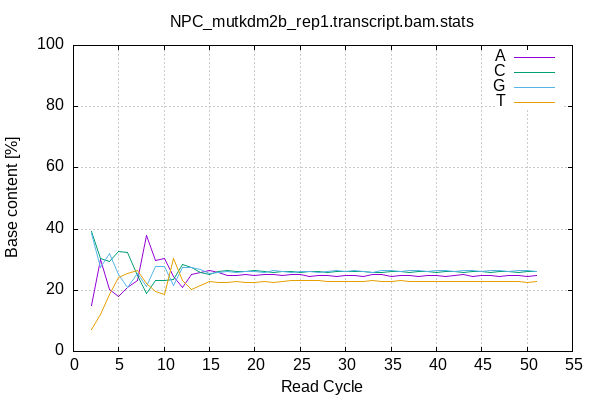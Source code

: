 
            set terminal png size 600,400 truecolor
            set output "NPC_mutkdm2b_rep1.transcript_stats/acgt-cycles.png"
            set grid xtics ytics y2tics back lc rgb "#cccccc"
            set style line 1 linecolor rgb "green"
            set style line 2 linecolor rgb "red"
            set style line 3 linecolor rgb "black"
            set style line 4 linecolor rgb "blue"
            set style increment user
            set ylabel "Base content [%]"
            set xlabel "Read Cycle"
            set yrange [0:100]
            set title "NPC_mutkdm2b_rep1.transcript.bam.stats" noenhanced
            plot '-' w l ti 'A', '-' w l ti 'C', '-' w l ti 'G', '-' w l ti 'T'
        2	14.87
3	30.02
4	20.25
5	18.01
6	20.96
7	23.36
8	37.84
9	29.65
10	30.42
11	24.55
12	20.84
13	25.10
14	25.94
15	26.40
16	25.75
17	24.90
18	24.98
19	25.16
20	24.68
21	25.01
22	25.13
23	24.83
24	25.06
25	25.05
26	24.65
27	24.88
28	24.97
29	24.67
30	24.82
31	24.88
32	24.67
33	25.02
34	25.14
35	24.64
36	24.83
37	24.91
38	24.61
39	24.79
40	24.92
41	24.56
42	24.86
43	25.11
44	24.66
45	24.89
46	24.93
47	24.52
48	24.79
49	24.82
50	24.59
51	24.81
end
2	39.24
3	30.38
4	29.26
5	32.65
6	32.51
7	24.77
8	18.81
9	23.16
10	23.16
11	23.55
12	28.37
13	27.38
14	25.81
15	25.28
16	26.14
17	26.59
18	26.27
19	26.03
20	26.42
21	26.28
22	25.96
23	26.16
24	26.06
25	25.85
26	26.09
27	26.05
28	25.94
29	26.09
30	26.19
31	26.03
32	26.21
33	25.92
34	25.71
35	26.00
36	26.09
37	25.84
38	26.17
39	26.17
40	25.89
41	26.26
42	26.11
43	25.82
44	26.17
45	26.21
46	25.90
47	26.20
48	26.07
49	25.87
50	26.24
51	26.19
end
2	38.66
3	27.50
4	31.93
5	25.11
6	20.94
7	25.53
8	21.23
9	27.66
10	27.86
11	21.48
12	27.52
13	27.35
14	26.71
15	25.58
16	25.69
17	26.03
18	25.85
19	26.11
20	26.26
21	25.97
22	26.33
23	26.14
24	25.78
25	26.03
26	26.16
27	25.90
28	26.18
29	26.41
30	26.01
31	26.33
32	26.27
33	25.98
34	26.33
35	26.33
36	26.02
37	26.48
38	26.31
39	26.06
40	26.33
41	26.39
42	26.19
43	26.31
44	26.34
45	26.02
46	26.41
47	26.55
48	26.21
49	26.54
50	26.48
51	26.08
end
2	7.22
3	12.10
4	18.56
5	24.23
6	25.58
7	26.34
8	22.12
9	19.53
10	18.56
11	30.42
12	23.27
13	20.17
14	21.54
15	22.74
16	22.43
17	22.49
18	22.90
19	22.69
20	22.64
21	22.74
22	22.58
23	22.87
24	23.10
25	23.07
26	23.09
27	23.16
28	22.91
29	22.83
30	22.97
31	22.76
32	22.85
33	23.08
34	22.82
35	23.03
36	23.06
37	22.78
38	22.91
39	22.98
40	22.86
41	22.79
42	22.84
43	22.76
44	22.83
45	22.87
46	22.76
47	22.72
48	22.94
49	22.77
50	22.69
51	22.93
end
